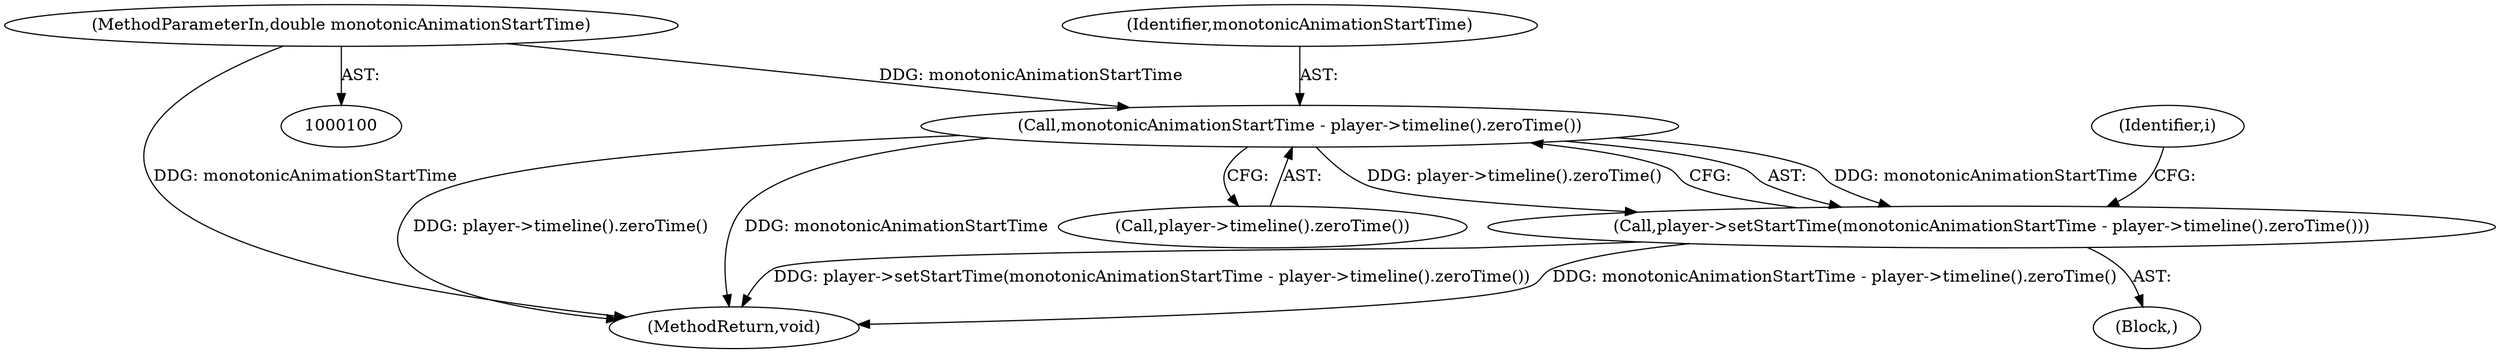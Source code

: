 digraph "1_Chrome_75f1a0ebf09d110642f19dd4e389004e949a7828_1@del" {
"1000119" [label="(Call,monotonicAnimationStartTime - player->timeline().zeroTime())"];
"1000101" [label="(MethodParameterIn,double monotonicAnimationStartTime)"];
"1000118" [label="(Call,player->setStartTime(monotonicAnimationStartTime - player->timeline().zeroTime()))"];
"1000120" [label="(Identifier,monotonicAnimationStartTime)"];
"1000118" [label="(Call,player->setStartTime(monotonicAnimationStartTime - player->timeline().zeroTime()))"];
"1000119" [label="(Call,monotonicAnimationStartTime - player->timeline().zeroTime())"];
"1000123" [label="(MethodReturn,void)"];
"1000113" [label="(Block,)"];
"1000121" [label="(Call,player->timeline().zeroTime())"];
"1000112" [label="(Identifier,i)"];
"1000101" [label="(MethodParameterIn,double monotonicAnimationStartTime)"];
"1000119" -> "1000118"  [label="AST: "];
"1000119" -> "1000121"  [label="CFG: "];
"1000120" -> "1000119"  [label="AST: "];
"1000121" -> "1000119"  [label="AST: "];
"1000118" -> "1000119"  [label="CFG: "];
"1000119" -> "1000123"  [label="DDG: player->timeline().zeroTime()"];
"1000119" -> "1000123"  [label="DDG: monotonicAnimationStartTime"];
"1000119" -> "1000118"  [label="DDG: monotonicAnimationStartTime"];
"1000119" -> "1000118"  [label="DDG: player->timeline().zeroTime()"];
"1000101" -> "1000119"  [label="DDG: monotonicAnimationStartTime"];
"1000101" -> "1000100"  [label="AST: "];
"1000101" -> "1000123"  [label="DDG: monotonicAnimationStartTime"];
"1000118" -> "1000113"  [label="AST: "];
"1000112" -> "1000118"  [label="CFG: "];
"1000118" -> "1000123"  [label="DDG: player->setStartTime(monotonicAnimationStartTime - player->timeline().zeroTime())"];
"1000118" -> "1000123"  [label="DDG: monotonicAnimationStartTime - player->timeline().zeroTime()"];
}
